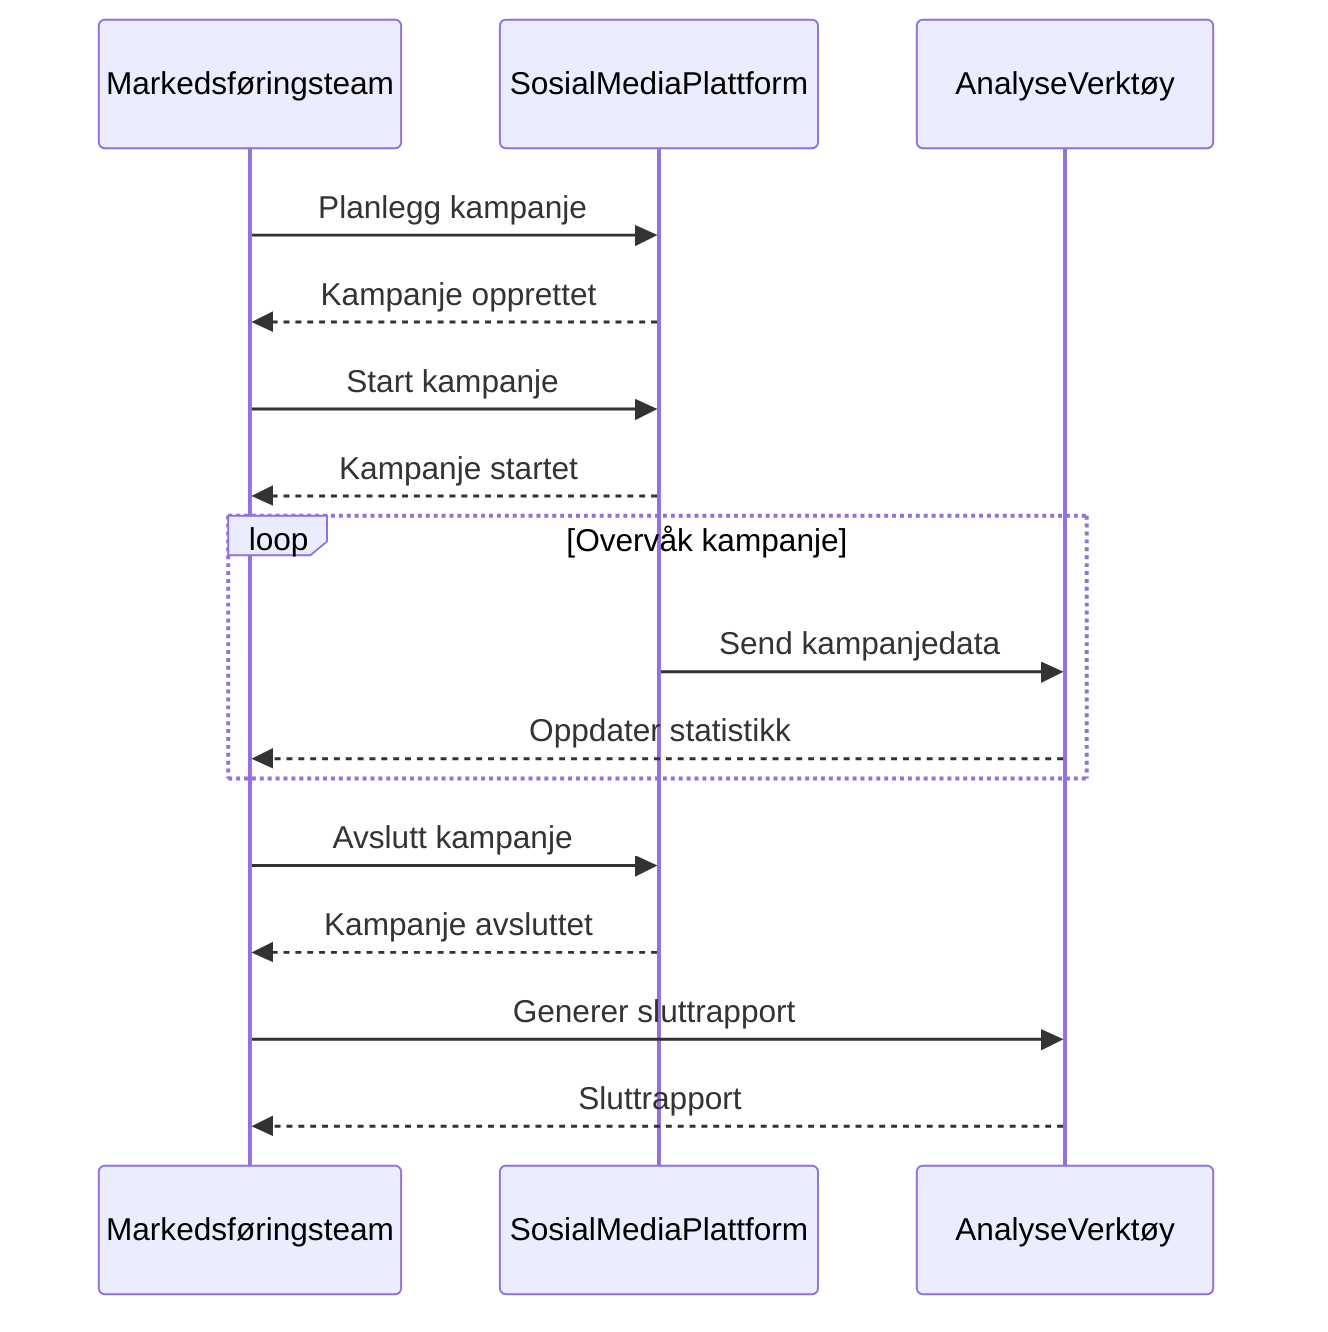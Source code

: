sequenceDiagram
    participant Markedsføringsteam
    participant SosialMediaPlattform
    participant AnalyseVerktøy

    Markedsføringsteam->>SosialMediaPlattform: Planlegg kampanje
    SosialMediaPlattform-->>Markedsføringsteam: Kampanje opprettet
    Markedsføringsteam->>SosialMediaPlattform: Start kampanje
    SosialMediaPlattform-->>Markedsføringsteam: Kampanje startet
    loop Overvåk kampanje
        SosialMediaPlattform->>AnalyseVerktøy: Send kampanjedata
        AnalyseVerktøy-->>Markedsføringsteam: Oppdater statistikk
    end
    Markedsføringsteam->>SosialMediaPlattform: Avslutt kampanje
    SosialMediaPlattform-->>Markedsføringsteam: Kampanje avsluttet
    Markedsføringsteam->>AnalyseVerktøy: Generer sluttrapport
    AnalyseVerktøy-->>Markedsføringsteam: Sluttrapport